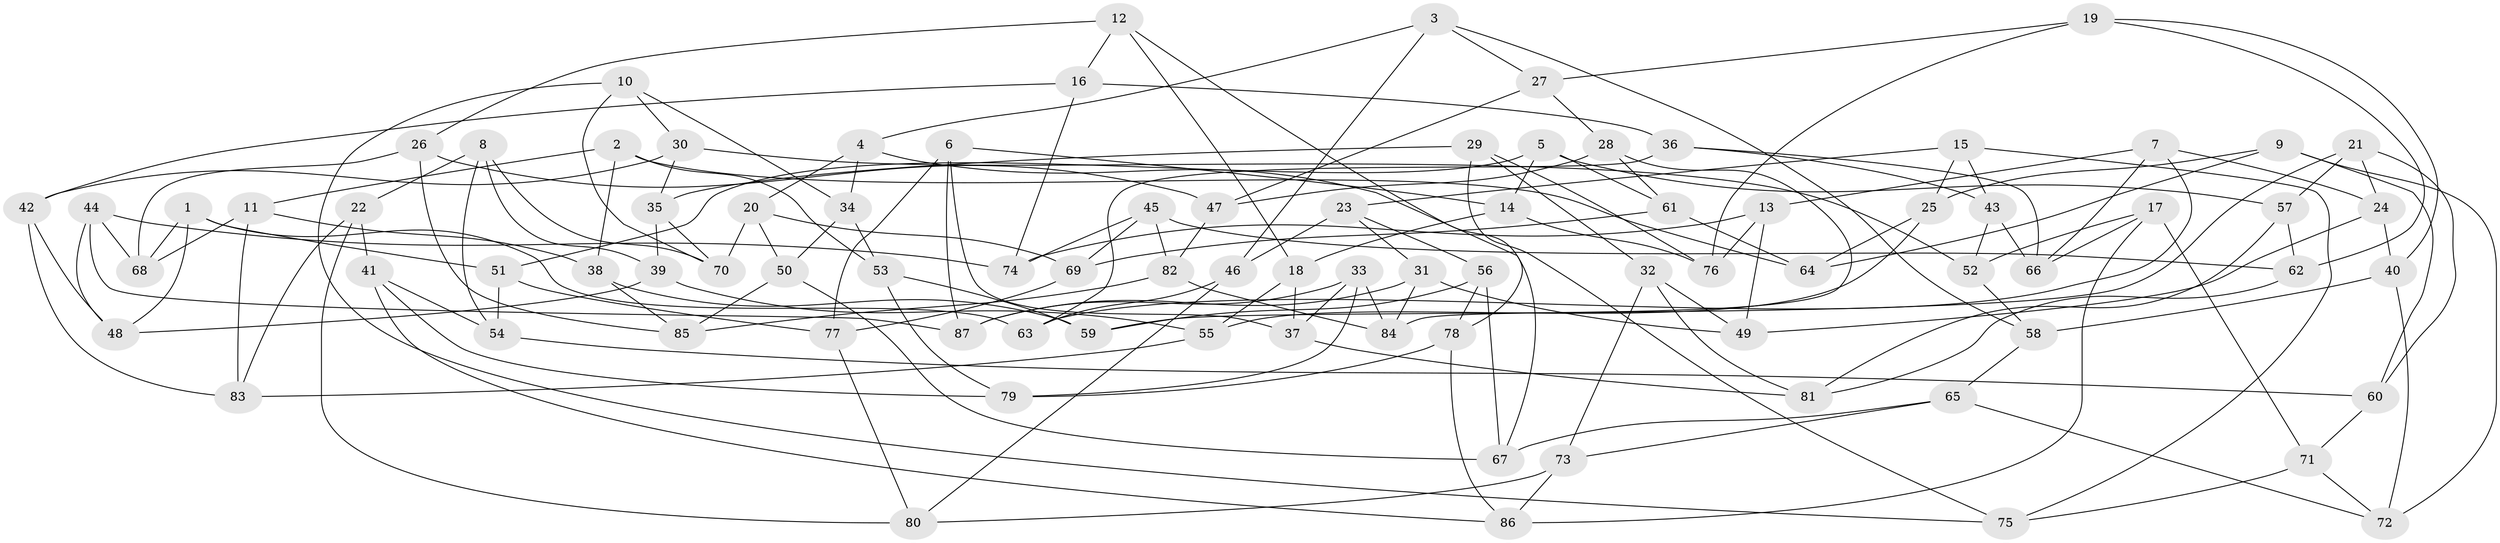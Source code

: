 // Generated by graph-tools (version 1.1) at 2025/11/02/27/25 16:11:43]
// undirected, 87 vertices, 174 edges
graph export_dot {
graph [start="1"]
  node [color=gray90,style=filled];
  1;
  2;
  3;
  4;
  5;
  6;
  7;
  8;
  9;
  10;
  11;
  12;
  13;
  14;
  15;
  16;
  17;
  18;
  19;
  20;
  21;
  22;
  23;
  24;
  25;
  26;
  27;
  28;
  29;
  30;
  31;
  32;
  33;
  34;
  35;
  36;
  37;
  38;
  39;
  40;
  41;
  42;
  43;
  44;
  45;
  46;
  47;
  48;
  49;
  50;
  51;
  52;
  53;
  54;
  55;
  56;
  57;
  58;
  59;
  60;
  61;
  62;
  63;
  64;
  65;
  66;
  67;
  68;
  69;
  70;
  71;
  72;
  73;
  74;
  75;
  76;
  77;
  78;
  79;
  80;
  81;
  82;
  83;
  84;
  85;
  86;
  87;
  1 -- 51;
  1 -- 68;
  1 -- 63;
  1 -- 48;
  2 -- 38;
  2 -- 53;
  2 -- 11;
  2 -- 64;
  3 -- 4;
  3 -- 46;
  3 -- 58;
  3 -- 27;
  4 -- 34;
  4 -- 67;
  4 -- 20;
  5 -- 61;
  5 -- 57;
  5 -- 14;
  5 -- 51;
  6 -- 14;
  6 -- 37;
  6 -- 77;
  6 -- 87;
  7 -- 13;
  7 -- 24;
  7 -- 63;
  7 -- 66;
  8 -- 54;
  8 -- 70;
  8 -- 39;
  8 -- 22;
  9 -- 64;
  9 -- 72;
  9 -- 25;
  9 -- 60;
  10 -- 30;
  10 -- 70;
  10 -- 75;
  10 -- 34;
  11 -- 68;
  11 -- 83;
  11 -- 38;
  12 -- 78;
  12 -- 18;
  12 -- 16;
  12 -- 26;
  13 -- 74;
  13 -- 76;
  13 -- 49;
  14 -- 76;
  14 -- 18;
  15 -- 23;
  15 -- 25;
  15 -- 75;
  15 -- 43;
  16 -- 74;
  16 -- 42;
  16 -- 36;
  17 -- 52;
  17 -- 66;
  17 -- 86;
  17 -- 71;
  18 -- 55;
  18 -- 37;
  19 -- 62;
  19 -- 76;
  19 -- 40;
  19 -- 27;
  20 -- 69;
  20 -- 70;
  20 -- 50;
  21 -- 57;
  21 -- 24;
  21 -- 59;
  21 -- 60;
  22 -- 83;
  22 -- 80;
  22 -- 41;
  23 -- 31;
  23 -- 46;
  23 -- 56;
  24 -- 49;
  24 -- 40;
  25 -- 64;
  25 -- 55;
  26 -- 47;
  26 -- 68;
  26 -- 85;
  27 -- 28;
  27 -- 47;
  28 -- 84;
  28 -- 47;
  28 -- 61;
  29 -- 35;
  29 -- 75;
  29 -- 76;
  29 -- 32;
  30 -- 42;
  30 -- 35;
  30 -- 52;
  31 -- 87;
  31 -- 84;
  31 -- 49;
  32 -- 73;
  32 -- 81;
  32 -- 49;
  33 -- 79;
  33 -- 87;
  33 -- 84;
  33 -- 37;
  34 -- 50;
  34 -- 53;
  35 -- 39;
  35 -- 70;
  36 -- 43;
  36 -- 63;
  36 -- 66;
  37 -- 81;
  38 -- 59;
  38 -- 85;
  39 -- 55;
  39 -- 48;
  40 -- 72;
  40 -- 58;
  41 -- 79;
  41 -- 54;
  41 -- 86;
  42 -- 48;
  42 -- 83;
  43 -- 66;
  43 -- 52;
  44 -- 48;
  44 -- 74;
  44 -- 68;
  44 -- 87;
  45 -- 62;
  45 -- 82;
  45 -- 69;
  45 -- 74;
  46 -- 80;
  46 -- 63;
  47 -- 82;
  50 -- 85;
  50 -- 67;
  51 -- 54;
  51 -- 77;
  52 -- 58;
  53 -- 59;
  53 -- 79;
  54 -- 60;
  55 -- 83;
  56 -- 67;
  56 -- 59;
  56 -- 78;
  57 -- 62;
  57 -- 81;
  58 -- 65;
  60 -- 71;
  61 -- 64;
  61 -- 69;
  62 -- 81;
  65 -- 73;
  65 -- 72;
  65 -- 67;
  69 -- 77;
  71 -- 75;
  71 -- 72;
  73 -- 86;
  73 -- 80;
  77 -- 80;
  78 -- 79;
  78 -- 86;
  82 -- 84;
  82 -- 85;
}
